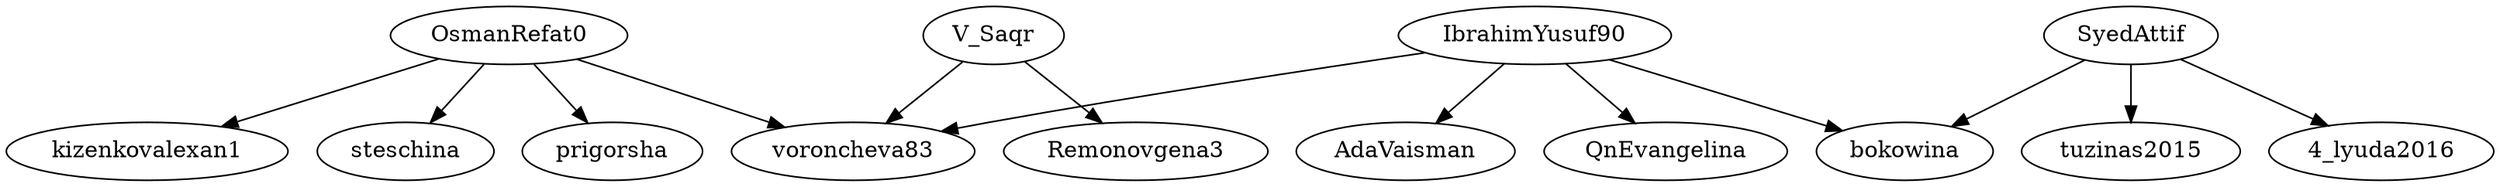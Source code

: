 strict digraph {
"IbrahimYusuf90" -> "voroncheva83"
"IbrahimYusuf90" -> "AdaVaisman"
"IbrahimYusuf90" -> "bokowina"
"IbrahimYusuf90" -> "QnEvangelina"
"OsmanRefat0" -> "kizenkovalexan1"
"OsmanRefat0" -> "steschina"
"OsmanRefat0" -> "voroncheva83"
"OsmanRefat0" -> "prigorsha"
"V_Saqr" -> "voroncheva83"
"V_Saqr" -> "Remonovgena3"
"SyedAttif" -> "tuzinas2015"
"SyedAttif" -> "4_lyuda2016"
"SyedAttif" -> "bokowina"
}